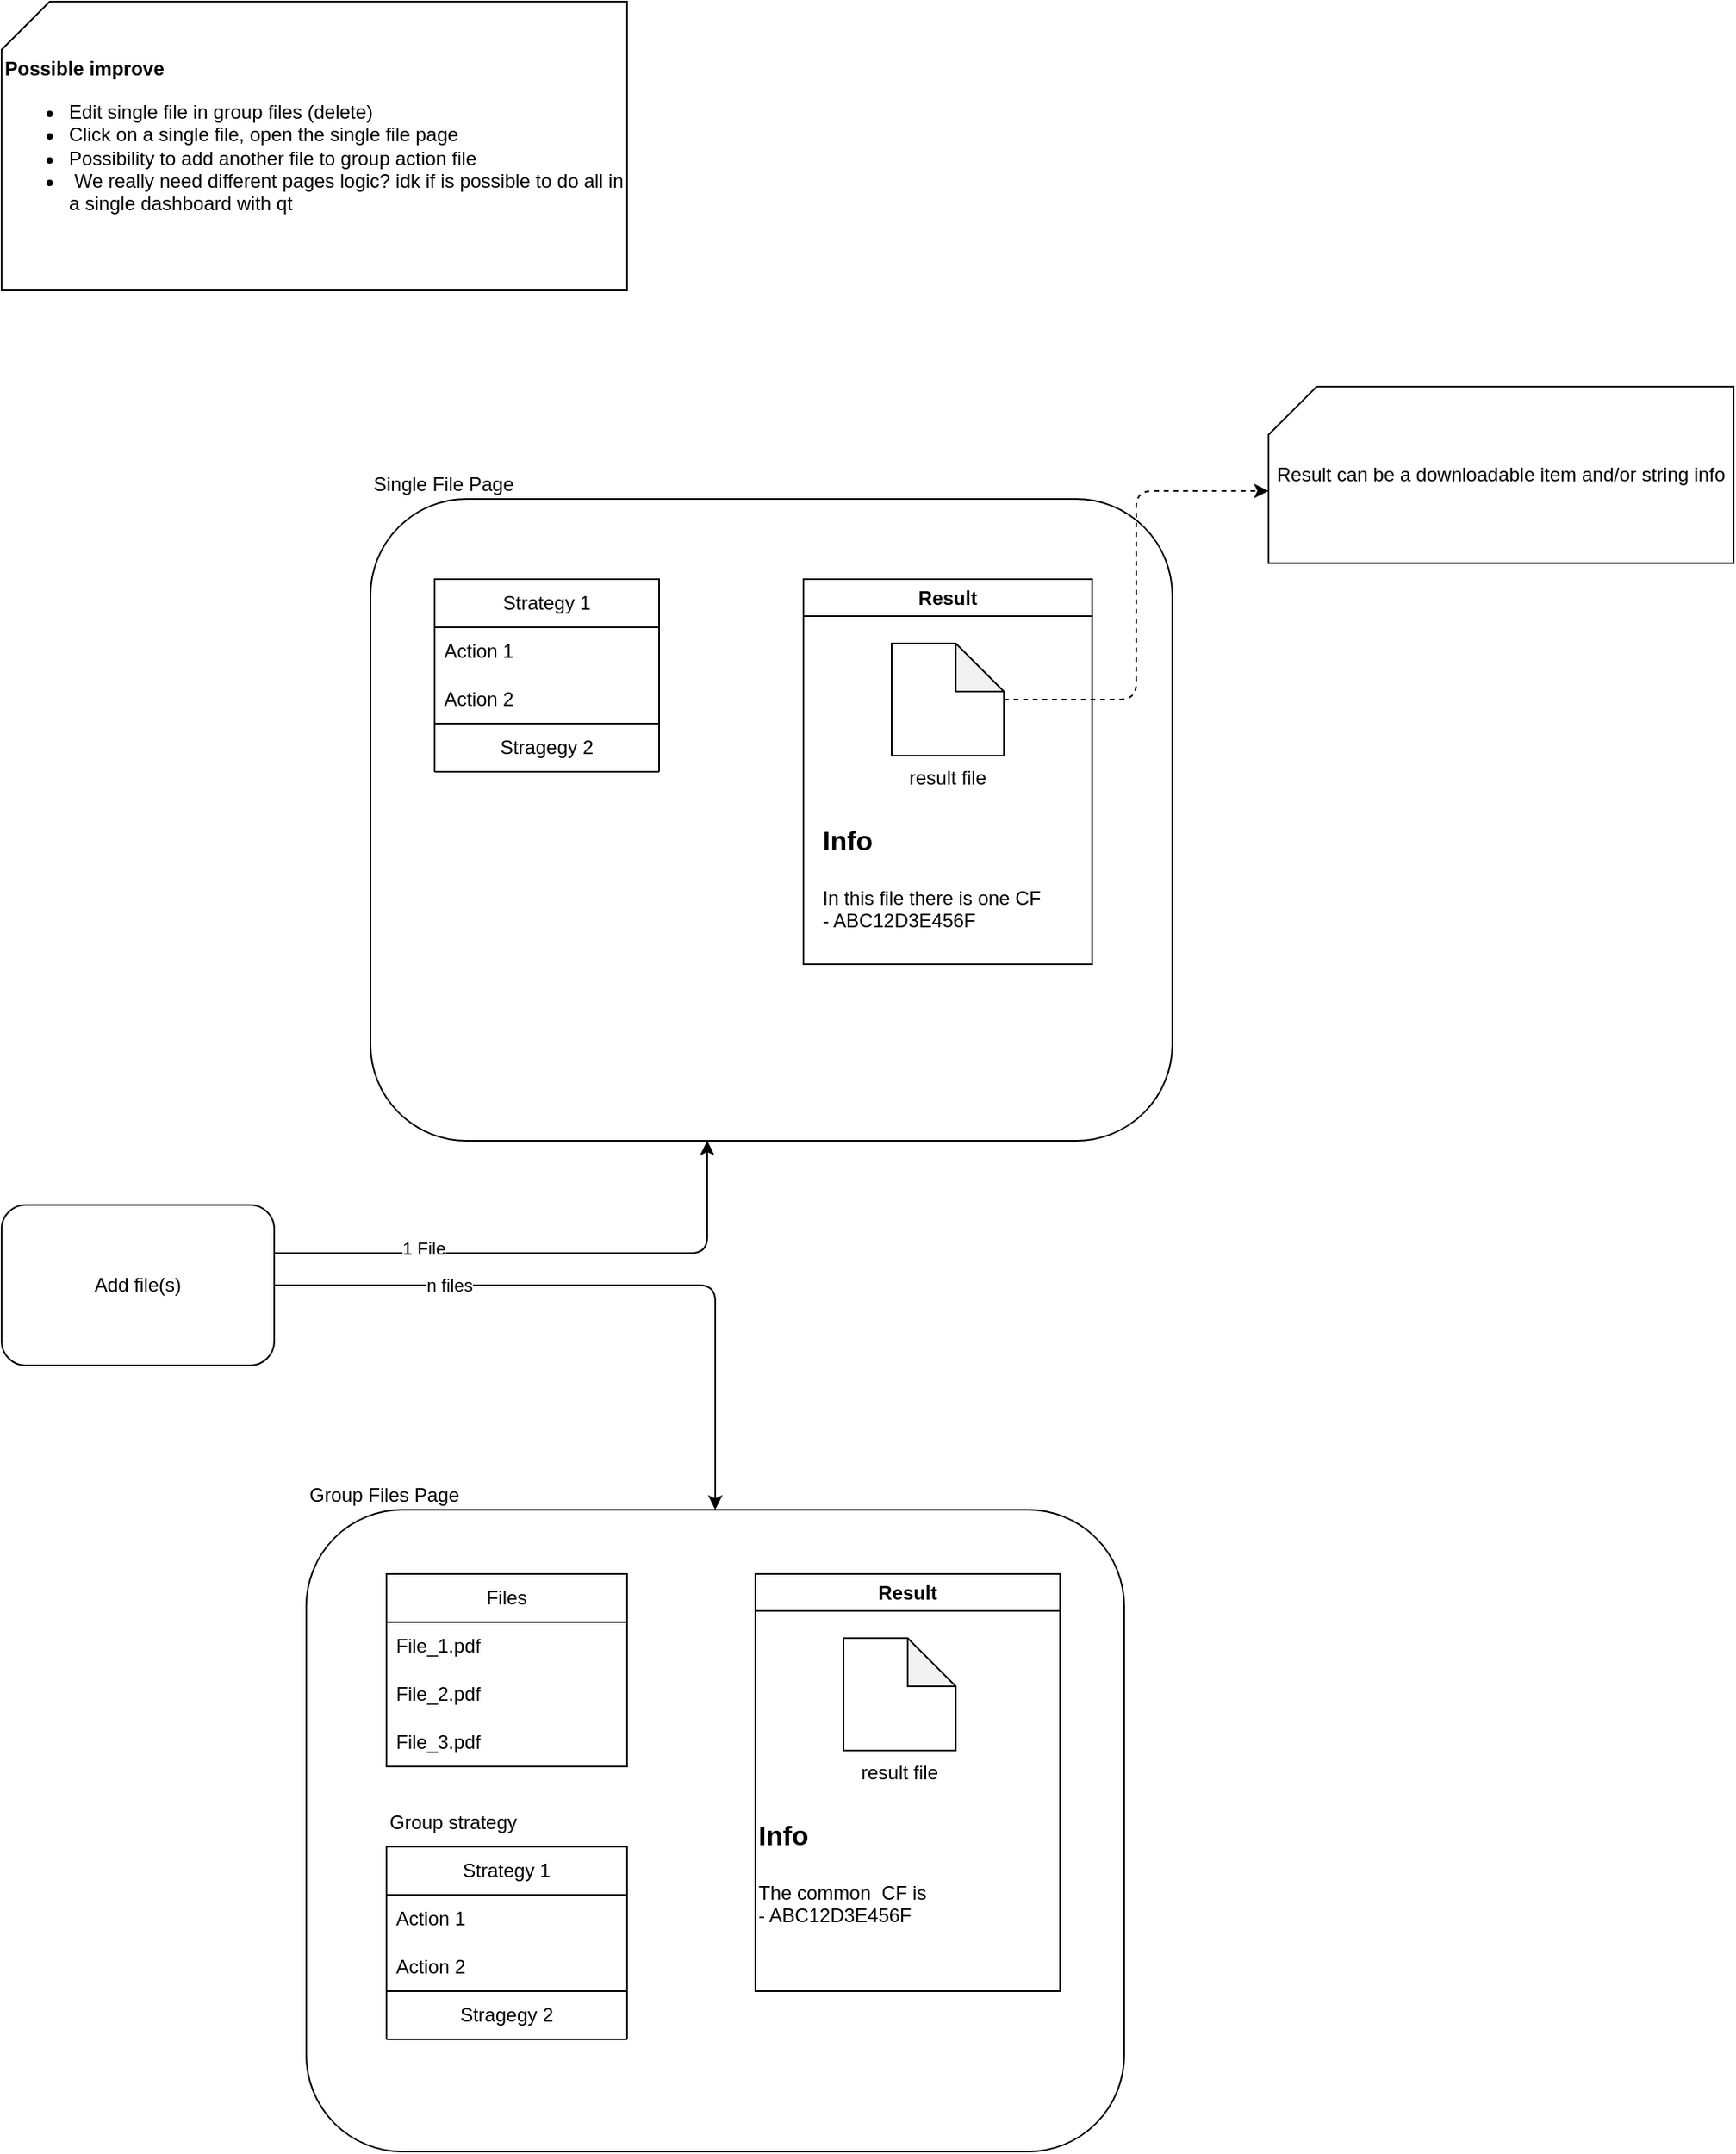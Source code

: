 <mxfile version="25.0.2">
  <diagram name="Page-1" id="31ScF6gmQ3gUEPgHmf61">
    <mxGraphModel dx="2565" dy="1710" grid="1" gridSize="10" guides="1" tooltips="1" connect="1" arrows="1" fold="1" page="1" pageScale="1" pageWidth="850" pageHeight="1100" math="0" shadow="0">
      <root>
        <mxCell id="0" />
        <mxCell id="1" parent="0" />
        <mxCell id="dQmTUkOF_J-LCE25Mf6I-7" style="edgeStyle=orthogonalEdgeStyle;rounded=1;orthogonalLoop=1;jettySize=auto;html=1;curved=0;" edge="1" parent="1" source="dQmTUkOF_J-LCE25Mf6I-2" target="dQmTUkOF_J-LCE25Mf6I-3">
          <mxGeometry relative="1" as="geometry">
            <Array as="points">
              <mxPoint x="480" y="820" />
            </Array>
          </mxGeometry>
        </mxCell>
        <mxCell id="dQmTUkOF_J-LCE25Mf6I-10" value="1 File" style="edgeLabel;html=1;align=center;verticalAlign=middle;resizable=0;points=[];" vertex="1" connectable="0" parent="dQmTUkOF_J-LCE25Mf6I-7">
          <mxGeometry x="-0.457" y="3" relative="1" as="geometry">
            <mxPoint as="offset" />
          </mxGeometry>
        </mxCell>
        <mxCell id="dQmTUkOF_J-LCE25Mf6I-9" style="edgeStyle=orthogonalEdgeStyle;rounded=1;orthogonalLoop=1;jettySize=auto;html=1;curved=0;" edge="1" parent="1" source="dQmTUkOF_J-LCE25Mf6I-2" target="dQmTUkOF_J-LCE25Mf6I-8">
          <mxGeometry relative="1" as="geometry" />
        </mxCell>
        <mxCell id="dQmTUkOF_J-LCE25Mf6I-11" value="n files" style="edgeLabel;html=1;align=center;verticalAlign=middle;resizable=0;points=[];" vertex="1" connectable="0" parent="dQmTUkOF_J-LCE25Mf6I-9">
          <mxGeometry x="-0.479" relative="1" as="geometry">
            <mxPoint x="1" as="offset" />
          </mxGeometry>
        </mxCell>
        <mxCell id="dQmTUkOF_J-LCE25Mf6I-2" value="Add file(s)" style="rounded=1;whiteSpace=wrap;html=1;" vertex="1" parent="1">
          <mxGeometry x="40" y="790" width="170" height="100" as="geometry" />
        </mxCell>
        <mxCell id="dQmTUkOF_J-LCE25Mf6I-3" value="Single File Page" style="rounded=1;whiteSpace=wrap;html=1;labelPosition=center;verticalLabelPosition=top;align=left;verticalAlign=bottom;textDirection=ltr;" vertex="1" parent="1">
          <mxGeometry x="270" y="350" width="500" height="400" as="geometry" />
        </mxCell>
        <mxCell id="dQmTUkOF_J-LCE25Mf6I-8" value="Group Files Page" style="rounded=1;html=1;labelPosition=center;verticalLabelPosition=top;align=left;verticalAlign=bottom;whiteSpace=wrap;" vertex="1" parent="1">
          <mxGeometry x="230" y="980" width="510" height="400" as="geometry" />
        </mxCell>
        <mxCell id="dQmTUkOF_J-LCE25Mf6I-17" value="Strategy 1" style="swimlane;fontStyle=0;childLayout=stackLayout;horizontal=1;startSize=30;horizontalStack=0;resizeParent=1;resizeParentMax=0;resizeLast=0;collapsible=1;marginBottom=0;whiteSpace=wrap;html=1;" vertex="1" parent="1">
          <mxGeometry x="310" y="400" width="140" height="90" as="geometry" />
        </mxCell>
        <mxCell id="dQmTUkOF_J-LCE25Mf6I-18" value="Action 1" style="text;strokeColor=none;fillColor=none;align=left;verticalAlign=middle;spacingLeft=4;spacingRight=4;overflow=hidden;points=[[0,0.5],[1,0.5]];portConstraint=eastwest;rotatable=0;whiteSpace=wrap;html=1;" vertex="1" parent="dQmTUkOF_J-LCE25Mf6I-17">
          <mxGeometry y="30" width="140" height="30" as="geometry" />
        </mxCell>
        <mxCell id="dQmTUkOF_J-LCE25Mf6I-19" value="Action 2" style="text;strokeColor=none;fillColor=none;align=left;verticalAlign=middle;spacingLeft=4;spacingRight=4;overflow=hidden;points=[[0,0.5],[1,0.5]];portConstraint=eastwest;rotatable=0;whiteSpace=wrap;html=1;" vertex="1" parent="dQmTUkOF_J-LCE25Mf6I-17">
          <mxGeometry y="60" width="140" height="30" as="geometry" />
        </mxCell>
        <mxCell id="dQmTUkOF_J-LCE25Mf6I-21" value="Stragegy 2" style="swimlane;fontStyle=0;childLayout=stackLayout;horizontal=1;startSize=30;horizontalStack=0;resizeParent=1;resizeParentMax=0;resizeLast=0;collapsible=1;marginBottom=0;whiteSpace=wrap;html=1;" vertex="1" parent="1">
          <mxGeometry x="310" y="490" width="140" height="30" as="geometry" />
        </mxCell>
        <mxCell id="dQmTUkOF_J-LCE25Mf6I-25" value="Result" style="swimlane;whiteSpace=wrap;html=1;" vertex="1" parent="1">
          <mxGeometry x="540" y="400" width="180" height="240" as="geometry" />
        </mxCell>
        <mxCell id="dQmTUkOF_J-LCE25Mf6I-26" value="result file" style="shape=note;whiteSpace=wrap;html=1;backgroundOutline=1;darkOpacity=0.05;labelPosition=center;verticalLabelPosition=bottom;align=center;verticalAlign=top;" vertex="1" parent="dQmTUkOF_J-LCE25Mf6I-25">
          <mxGeometry x="55" y="40" width="70" height="70" as="geometry" />
        </mxCell>
        <mxCell id="dQmTUkOF_J-LCE25Mf6I-27" value="Files" style="swimlane;fontStyle=0;childLayout=stackLayout;horizontal=1;startSize=30;horizontalStack=0;resizeParent=1;resizeParentMax=0;resizeLast=0;collapsible=1;marginBottom=0;whiteSpace=wrap;html=1;" vertex="1" parent="1">
          <mxGeometry x="280" y="1020" width="150" height="120" as="geometry" />
        </mxCell>
        <mxCell id="dQmTUkOF_J-LCE25Mf6I-28" value="File_1.pdf" style="text;strokeColor=none;fillColor=none;align=left;verticalAlign=middle;spacingLeft=4;spacingRight=4;overflow=hidden;points=[[0,0.5],[1,0.5]];portConstraint=eastwest;rotatable=0;whiteSpace=wrap;html=1;" vertex="1" parent="dQmTUkOF_J-LCE25Mf6I-27">
          <mxGeometry y="30" width="150" height="30" as="geometry" />
        </mxCell>
        <mxCell id="dQmTUkOF_J-LCE25Mf6I-29" value="File_2.pdf" style="text;strokeColor=none;fillColor=none;align=left;verticalAlign=middle;spacingLeft=4;spacingRight=4;overflow=hidden;points=[[0,0.5],[1,0.5]];portConstraint=eastwest;rotatable=0;whiteSpace=wrap;html=1;" vertex="1" parent="dQmTUkOF_J-LCE25Mf6I-27">
          <mxGeometry y="60" width="150" height="30" as="geometry" />
        </mxCell>
        <mxCell id="dQmTUkOF_J-LCE25Mf6I-30" value="File_3.pdf" style="text;strokeColor=none;fillColor=none;align=left;verticalAlign=middle;spacingLeft=4;spacingRight=4;overflow=hidden;points=[[0,0.5],[1,0.5]];portConstraint=eastwest;rotatable=0;whiteSpace=wrap;html=1;" vertex="1" parent="dQmTUkOF_J-LCE25Mf6I-27">
          <mxGeometry y="90" width="150" height="30" as="geometry" />
        </mxCell>
        <mxCell id="dQmTUkOF_J-LCE25Mf6I-35" value="Strategy 1" style="swimlane;fontStyle=0;childLayout=stackLayout;horizontal=1;startSize=30;horizontalStack=0;resizeParent=1;resizeParentMax=0;resizeLast=0;collapsible=1;marginBottom=0;whiteSpace=wrap;html=1;align=center;" vertex="1" parent="1">
          <mxGeometry x="280" y="1190" width="150" height="90" as="geometry" />
        </mxCell>
        <mxCell id="dQmTUkOF_J-LCE25Mf6I-36" value="Action 1" style="text;strokeColor=none;fillColor=none;align=left;verticalAlign=middle;spacingLeft=4;spacingRight=4;overflow=hidden;points=[[0,0.5],[1,0.5]];portConstraint=eastwest;rotatable=0;whiteSpace=wrap;html=1;" vertex="1" parent="dQmTUkOF_J-LCE25Mf6I-35">
          <mxGeometry y="30" width="150" height="30" as="geometry" />
        </mxCell>
        <mxCell id="dQmTUkOF_J-LCE25Mf6I-37" value="Action 2" style="text;strokeColor=none;fillColor=none;align=left;verticalAlign=middle;spacingLeft=4;spacingRight=4;overflow=hidden;points=[[0,0.5],[1,0.5]];portConstraint=eastwest;rotatable=0;whiteSpace=wrap;html=1;" vertex="1" parent="dQmTUkOF_J-LCE25Mf6I-35">
          <mxGeometry y="60" width="150" height="30" as="geometry" />
        </mxCell>
        <mxCell id="dQmTUkOF_J-LCE25Mf6I-38" value="Stragegy 2" style="swimlane;fontStyle=0;childLayout=stackLayout;horizontal=1;startSize=30;horizontalStack=0;resizeParent=1;resizeParentMax=0;resizeLast=0;collapsible=1;marginBottom=0;whiteSpace=wrap;html=1;align=center;" vertex="1" parent="1">
          <mxGeometry x="280" y="1280" width="150" height="30" as="geometry" />
        </mxCell>
        <mxCell id="dQmTUkOF_J-LCE25Mf6I-39" value="Group strategy" style="text;html=1;align=left;verticalAlign=middle;whiteSpace=wrap;rounded=0;" vertex="1" parent="1">
          <mxGeometry x="280" y="1160" width="110" height="30" as="geometry" />
        </mxCell>
        <mxCell id="dQmTUkOF_J-LCE25Mf6I-40" value="Result" style="swimlane;whiteSpace=wrap;html=1;" vertex="1" parent="1">
          <mxGeometry x="510" y="1020" width="190" height="260" as="geometry" />
        </mxCell>
        <mxCell id="dQmTUkOF_J-LCE25Mf6I-41" value="result file" style="shape=note;whiteSpace=wrap;html=1;backgroundOutline=1;darkOpacity=0.05;labelPosition=center;verticalLabelPosition=bottom;align=center;verticalAlign=top;" vertex="1" parent="dQmTUkOF_J-LCE25Mf6I-40">
          <mxGeometry x="55" y="40" width="70" height="70" as="geometry" />
        </mxCell>
        <mxCell id="dQmTUkOF_J-LCE25Mf6I-48" value="&lt;h1 style=&quot;margin-top: 0px;&quot;&gt;&lt;font style=&quot;font-size: 17px;&quot;&gt;Info&lt;/font&gt;&lt;/h1&gt;&lt;p&gt;The common&amp;nbsp; CF is&lt;br&gt;- ABC12D3E456F&lt;/p&gt;" style="text;html=1;whiteSpace=wrap;overflow=hidden;rounded=0;" vertex="1" parent="dQmTUkOF_J-LCE25Mf6I-40">
          <mxGeometry y="140" width="190" height="120" as="geometry" />
        </mxCell>
        <mxCell id="dQmTUkOF_J-LCE25Mf6I-43" value="&lt;b&gt;Possible improve&lt;br&gt;&lt;/b&gt;&lt;ul&gt;&lt;li&gt;Edit single file in group files (delete)&lt;/li&gt;&lt;li&gt;Click on a single file, open the single file page&lt;/li&gt;&lt;li&gt;Possibility to add another file to group action file&lt;/li&gt;&lt;li&gt;&amp;nbsp;We really need different pages logic? idk if is possible to do all in a single dashboard with qt&lt;/li&gt;&lt;/ul&gt;" style="shape=card;whiteSpace=wrap;html=1;align=left;" vertex="1" parent="1">
          <mxGeometry x="40" y="40" width="390" height="180" as="geometry" />
        </mxCell>
        <mxCell id="dQmTUkOF_J-LCE25Mf6I-44" value="Result can be a downloadable item and/or string info" style="shape=card;whiteSpace=wrap;html=1;" vertex="1" parent="1">
          <mxGeometry x="830" y="280" width="290" height="110" as="geometry" />
        </mxCell>
        <mxCell id="dQmTUkOF_J-LCE25Mf6I-45" style="edgeStyle=orthogonalEdgeStyle;rounded=1;orthogonalLoop=1;jettySize=auto;html=1;entryX=0;entryY=0;entryDx=0;entryDy=65;entryPerimeter=0;curved=0;dashed=1;" edge="1" parent="1" source="dQmTUkOF_J-LCE25Mf6I-26" target="dQmTUkOF_J-LCE25Mf6I-44">
          <mxGeometry relative="1" as="geometry" />
        </mxCell>
        <mxCell id="dQmTUkOF_J-LCE25Mf6I-47" value="&lt;h1 style=&quot;margin-top: 0px;&quot;&gt;&lt;font style=&quot;font-size: 17px;&quot;&gt;Info&lt;/font&gt;&lt;/h1&gt;&lt;p&gt;In this file there is one CF&lt;br&gt;- ABC12D3E456F&lt;/p&gt;" style="text;html=1;whiteSpace=wrap;overflow=hidden;rounded=0;" vertex="1" parent="1">
          <mxGeometry x="550" y="540" width="180" height="120" as="geometry" />
        </mxCell>
      </root>
    </mxGraphModel>
  </diagram>
</mxfile>
